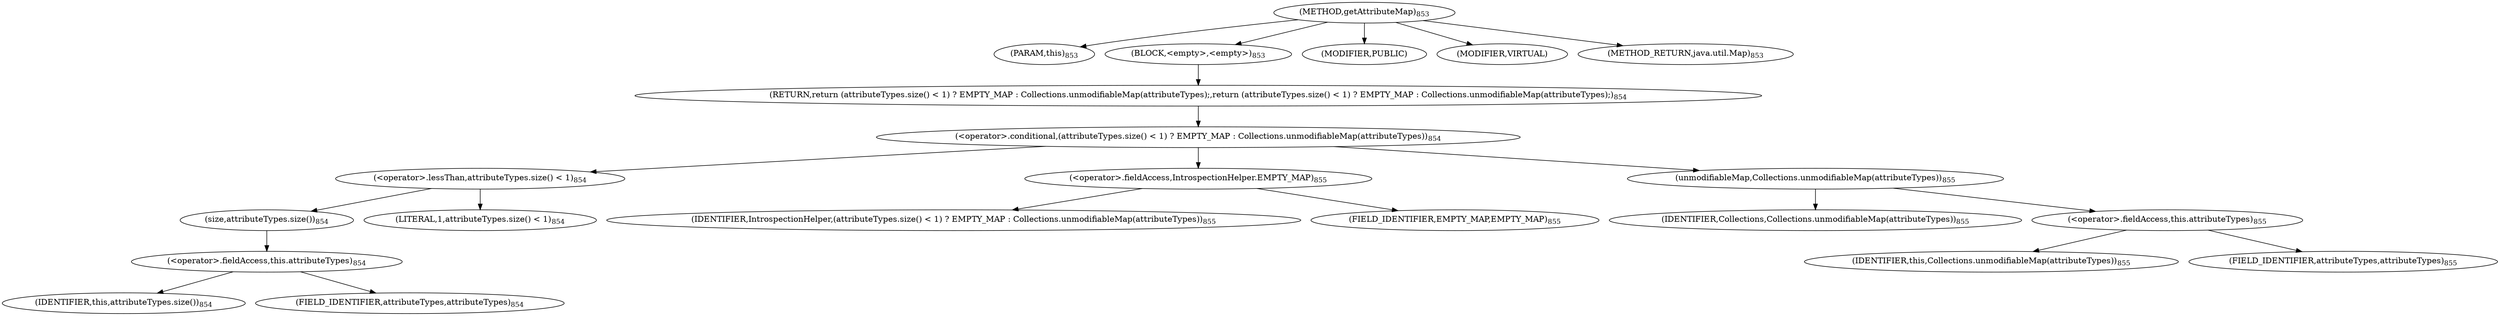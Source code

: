 digraph "getAttributeMap" {  
"1910" [label = <(METHOD,getAttributeMap)<SUB>853</SUB>> ]
"1911" [label = <(PARAM,this)<SUB>853</SUB>> ]
"1912" [label = <(BLOCK,&lt;empty&gt;,&lt;empty&gt;)<SUB>853</SUB>> ]
"1913" [label = <(RETURN,return (attributeTypes.size() &lt; 1) ? EMPTY_MAP : Collections.unmodifiableMap(attributeTypes);,return (attributeTypes.size() &lt; 1) ? EMPTY_MAP : Collections.unmodifiableMap(attributeTypes);)<SUB>854</SUB>> ]
"1914" [label = <(&lt;operator&gt;.conditional,(attributeTypes.size() &lt; 1) ? EMPTY_MAP : Collections.unmodifiableMap(attributeTypes))<SUB>854</SUB>> ]
"1915" [label = <(&lt;operator&gt;.lessThan,attributeTypes.size() &lt; 1)<SUB>854</SUB>> ]
"1916" [label = <(size,attributeTypes.size())<SUB>854</SUB>> ]
"1917" [label = <(&lt;operator&gt;.fieldAccess,this.attributeTypes)<SUB>854</SUB>> ]
"1918" [label = <(IDENTIFIER,this,attributeTypes.size())<SUB>854</SUB>> ]
"1919" [label = <(FIELD_IDENTIFIER,attributeTypes,attributeTypes)<SUB>854</SUB>> ]
"1920" [label = <(LITERAL,1,attributeTypes.size() &lt; 1)<SUB>854</SUB>> ]
"1921" [label = <(&lt;operator&gt;.fieldAccess,IntrospectionHelper.EMPTY_MAP)<SUB>855</SUB>> ]
"1922" [label = <(IDENTIFIER,IntrospectionHelper,(attributeTypes.size() &lt; 1) ? EMPTY_MAP : Collections.unmodifiableMap(attributeTypes))<SUB>855</SUB>> ]
"1923" [label = <(FIELD_IDENTIFIER,EMPTY_MAP,EMPTY_MAP)<SUB>855</SUB>> ]
"1924" [label = <(unmodifiableMap,Collections.unmodifiableMap(attributeTypes))<SUB>855</SUB>> ]
"1925" [label = <(IDENTIFIER,Collections,Collections.unmodifiableMap(attributeTypes))<SUB>855</SUB>> ]
"1926" [label = <(&lt;operator&gt;.fieldAccess,this.attributeTypes)<SUB>855</SUB>> ]
"1927" [label = <(IDENTIFIER,this,Collections.unmodifiableMap(attributeTypes))<SUB>855</SUB>> ]
"1928" [label = <(FIELD_IDENTIFIER,attributeTypes,attributeTypes)<SUB>855</SUB>> ]
"1929" [label = <(MODIFIER,PUBLIC)> ]
"1930" [label = <(MODIFIER,VIRTUAL)> ]
"1931" [label = <(METHOD_RETURN,java.util.Map)<SUB>853</SUB>> ]
  "1910" -> "1911" 
  "1910" -> "1912" 
  "1910" -> "1929" 
  "1910" -> "1930" 
  "1910" -> "1931" 
  "1912" -> "1913" 
  "1913" -> "1914" 
  "1914" -> "1915" 
  "1914" -> "1921" 
  "1914" -> "1924" 
  "1915" -> "1916" 
  "1915" -> "1920" 
  "1916" -> "1917" 
  "1917" -> "1918" 
  "1917" -> "1919" 
  "1921" -> "1922" 
  "1921" -> "1923" 
  "1924" -> "1925" 
  "1924" -> "1926" 
  "1926" -> "1927" 
  "1926" -> "1928" 
}
